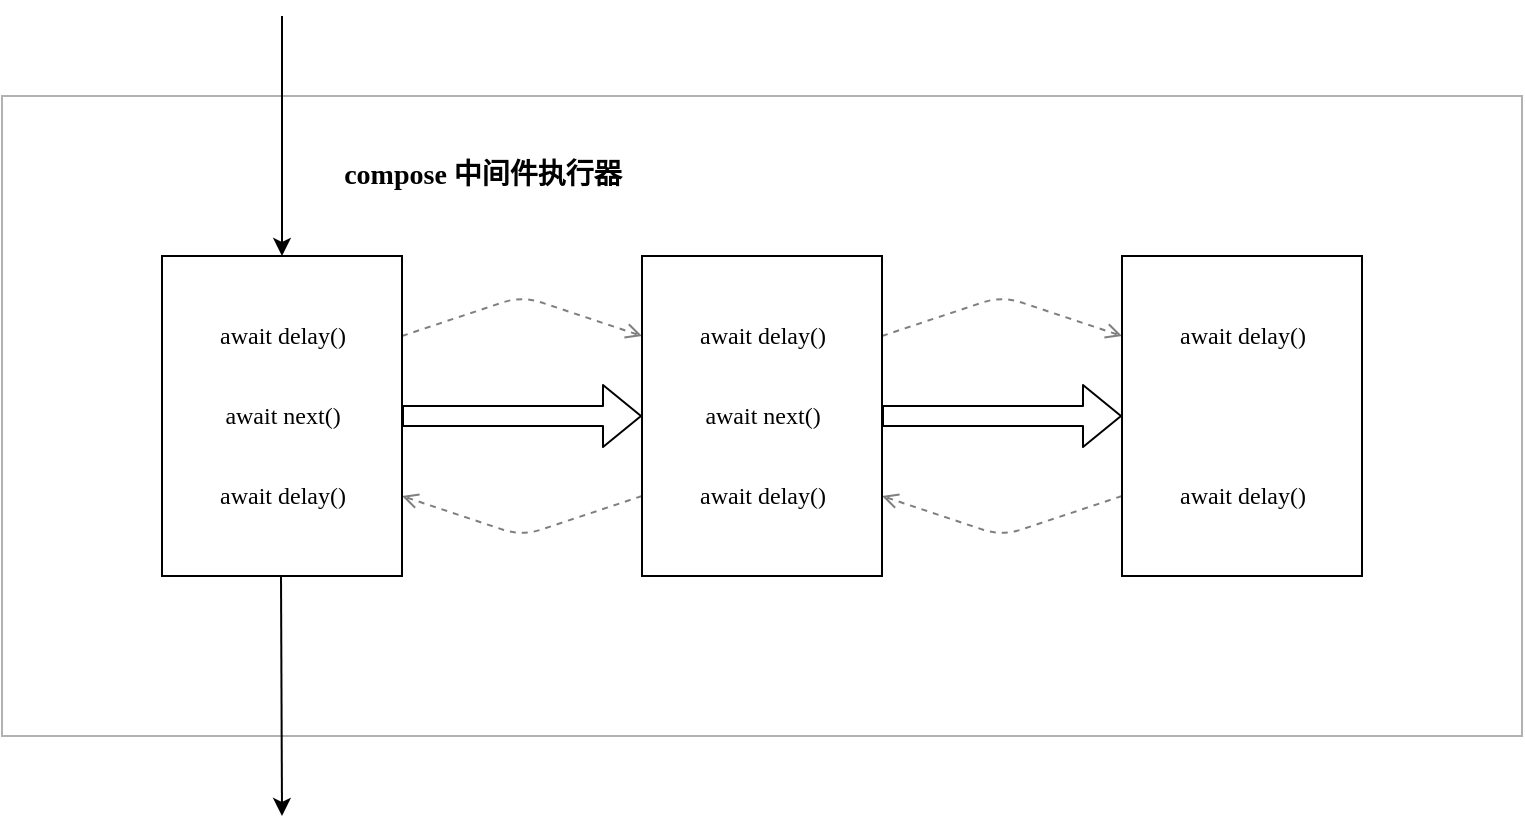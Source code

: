 <mxfile version="13.1.3" type="device"><diagram id="p5_zF4AtqXVJo7u5ZfGA" name="Page-1"><mxGraphModel dx="1278" dy="548" grid="1" gridSize="10" guides="1" tooltips="1" connect="1" arrows="1" fold="1" page="1" pageScale="1" pageWidth="827" pageHeight="1169" math="0" shadow="0"><root><mxCell id="0"/><mxCell id="1" parent="0"/><mxCell id="F3DvBeOcRKlLoPT1ld6l-42" value="" style="rounded=0;whiteSpace=wrap;html=1;opacity=30;" vertex="1" parent="1"><mxGeometry x="40" y="120" width="760" height="320" as="geometry"/></mxCell><mxCell id="F3DvBeOcRKlLoPT1ld6l-7" value="" style="rounded=0;whiteSpace=wrap;html=1;" vertex="1" parent="1"><mxGeometry x="120" y="200" width="120" height="160" as="geometry"/></mxCell><mxCell id="F3DvBeOcRKlLoPT1ld6l-8" value="await delay()" style="text;html=1;align=center;verticalAlign=middle;resizable=0;points=[];autosize=1;fontFamily=Comic Sans MS;" vertex="1" parent="1"><mxGeometry x="135" y="230" width="90" height="20" as="geometry"/></mxCell><mxCell id="F3DvBeOcRKlLoPT1ld6l-9" value="await next()" style="text;html=1;align=center;verticalAlign=middle;resizable=0;points=[];autosize=1;fontFamily=Comic Sans MS;" vertex="1" parent="1"><mxGeometry x="140" y="270" width="80" height="20" as="geometry"/></mxCell><mxCell id="F3DvBeOcRKlLoPT1ld6l-10" value="await delay()" style="text;html=1;align=center;verticalAlign=middle;resizable=0;points=[];autosize=1;fontFamily=Comic Sans MS;" vertex="1" parent="1"><mxGeometry x="135" y="310" width="90" height="20" as="geometry"/></mxCell><mxCell id="F3DvBeOcRKlLoPT1ld6l-13" value="" style="rounded=0;whiteSpace=wrap;html=1;" vertex="1" parent="1"><mxGeometry x="360" y="200" width="120" height="160" as="geometry"/></mxCell><mxCell id="F3DvBeOcRKlLoPT1ld6l-14" value="" style="rounded=0;whiteSpace=wrap;html=1;" vertex="1" parent="1"><mxGeometry x="600" y="200" width="120" height="160" as="geometry"/></mxCell><mxCell id="F3DvBeOcRKlLoPT1ld6l-15" value="await delay()" style="text;html=1;align=center;verticalAlign=middle;resizable=0;points=[];autosize=1;fontFamily=Comic Sans MS;" vertex="1" parent="1"><mxGeometry x="615" y="230" width="90" height="20" as="geometry"/></mxCell><mxCell id="F3DvBeOcRKlLoPT1ld6l-16" value="await delay()" style="text;html=1;align=center;verticalAlign=middle;resizable=0;points=[];autosize=1;fontFamily=Comic Sans MS;" vertex="1" parent="1"><mxGeometry x="375" y="310" width="90" height="20" as="geometry"/></mxCell><mxCell id="F3DvBeOcRKlLoPT1ld6l-17" value="await delay()" style="text;html=1;align=center;verticalAlign=middle;resizable=0;points=[];autosize=1;fontFamily=Comic Sans MS;" vertex="1" parent="1"><mxGeometry x="375" y="230" width="90" height="20" as="geometry"/></mxCell><mxCell id="F3DvBeOcRKlLoPT1ld6l-18" value="await delay()" style="text;html=1;align=center;verticalAlign=middle;resizable=0;points=[];autosize=1;fontFamily=Comic Sans MS;" vertex="1" parent="1"><mxGeometry x="615" y="310" width="90" height="20" as="geometry"/></mxCell><mxCell id="F3DvBeOcRKlLoPT1ld6l-19" value="await next()" style="text;html=1;align=center;verticalAlign=middle;resizable=0;points=[];autosize=1;fontFamily=Comic Sans MS;" vertex="1" parent="1"><mxGeometry x="380" y="270" width="80" height="20" as="geometry"/></mxCell><mxCell id="F3DvBeOcRKlLoPT1ld6l-20" value="" style="shape=flexArrow;endArrow=classic;html=1;exitX=1;exitY=0.5;exitDx=0;exitDy=0;entryX=0;entryY=0.5;entryDx=0;entryDy=0;" edge="1" parent="1" source="F3DvBeOcRKlLoPT1ld6l-7" target="F3DvBeOcRKlLoPT1ld6l-13"><mxGeometry width="50" height="50" relative="1" as="geometry"><mxPoint x="469" y="380" as="sourcePoint"/><mxPoint x="319" y="280" as="targetPoint"/></mxGeometry></mxCell><mxCell id="F3DvBeOcRKlLoPT1ld6l-21" value="" style="shape=flexArrow;endArrow=classic;html=1;exitX=1;exitY=0.5;exitDx=0;exitDy=0;entryX=0;entryY=0.5;entryDx=0;entryDy=0;" edge="1" parent="1" source="F3DvBeOcRKlLoPT1ld6l-13" target="F3DvBeOcRKlLoPT1ld6l-14"><mxGeometry width="50" height="50" relative="1" as="geometry"><mxPoint x="430" y="380" as="sourcePoint"/><mxPoint x="480" y="330" as="targetPoint"/></mxGeometry></mxCell><mxCell id="F3DvBeOcRKlLoPT1ld6l-28" value="" style="endArrow=open;html=1;dashed=1;strokeWidth=1;exitX=1;exitY=0.25;exitDx=0;exitDy=0;entryX=0;entryY=0.25;entryDx=0;entryDy=0;elbow=vertical;opacity=50;endFill=0;" edge="1" parent="1" source="F3DvBeOcRKlLoPT1ld6l-7" target="F3DvBeOcRKlLoPT1ld6l-13"><mxGeometry width="50" height="50" relative="1" as="geometry"><mxPoint x="430" y="280" as="sourcePoint"/><mxPoint x="480" y="230" as="targetPoint"/><Array as="points"><mxPoint x="300" y="220"/></Array></mxGeometry></mxCell><mxCell id="F3DvBeOcRKlLoPT1ld6l-31" value="" style="endArrow=open;html=1;dashed=1;strokeWidth=1;exitX=1;exitY=0.25;exitDx=0;exitDy=0;entryX=0;entryY=0.25;entryDx=0;entryDy=0;elbow=vertical;opacity=50;endFill=0;" edge="1" parent="1"><mxGeometry width="50" height="50" relative="1" as="geometry"><mxPoint x="480" y="240" as="sourcePoint"/><mxPoint x="600" y="240" as="targetPoint"/><Array as="points"><mxPoint x="540" y="220"/></Array></mxGeometry></mxCell><mxCell id="F3DvBeOcRKlLoPT1ld6l-32" value="" style="endArrow=open;html=1;dashed=1;strokeWidth=1;exitX=0;exitY=0.75;exitDx=0;exitDy=0;entryX=1;entryY=0.75;entryDx=0;entryDy=0;elbow=vertical;opacity=50;endFill=0;" edge="1" parent="1" source="F3DvBeOcRKlLoPT1ld6l-14" target="F3DvBeOcRKlLoPT1ld6l-13"><mxGeometry width="50" height="50" relative="1" as="geometry"><mxPoint x="500" y="410" as="sourcePoint"/><mxPoint x="620" y="410" as="targetPoint"/><Array as="points"><mxPoint x="540" y="340"/></Array></mxGeometry></mxCell><mxCell id="F3DvBeOcRKlLoPT1ld6l-33" value="" style="endArrow=open;html=1;dashed=1;strokeWidth=1;exitX=0;exitY=0.75;exitDx=0;exitDy=0;entryX=1;entryY=0.75;entryDx=0;entryDy=0;elbow=vertical;opacity=50;endFill=0;" edge="1" parent="1"><mxGeometry width="50" height="50" relative="1" as="geometry"><mxPoint x="360" y="320" as="sourcePoint"/><mxPoint x="240" y="320" as="targetPoint"/><Array as="points"><mxPoint x="300" y="340"/></Array></mxGeometry></mxCell><mxCell id="F3DvBeOcRKlLoPT1ld6l-36" value="" style="endArrow=classic;html=1;strokeWidth=1;entryX=0.5;entryY=0;entryDx=0;entryDy=0;" edge="1" parent="1" target="F3DvBeOcRKlLoPT1ld6l-7"><mxGeometry width="50" height="50" relative="1" as="geometry"><mxPoint x="180" y="80" as="sourcePoint"/><mxPoint x="190" y="110" as="targetPoint"/></mxGeometry></mxCell><mxCell id="F3DvBeOcRKlLoPT1ld6l-37" value="" style="endArrow=classic;html=1;strokeWidth=1;" edge="1" parent="1"><mxGeometry width="50" height="50" relative="1" as="geometry"><mxPoint x="179.5" y="360" as="sourcePoint"/><mxPoint x="180" y="480" as="targetPoint"/></mxGeometry></mxCell><mxCell id="F3DvBeOcRKlLoPT1ld6l-43" value="compose 中间件执行器" style="text;html=1;align=center;verticalAlign=middle;resizable=0;points=[];autosize=1;fillColor=none;strokeWidth=1;fontFamily=Comic Sans MS;fontStyle=1;horizontal=1;fontSize=14;" vertex="1" parent="1"><mxGeometry x="200" y="150" width="160" height="20" as="geometry"/></mxCell></root></mxGraphModel></diagram></mxfile>